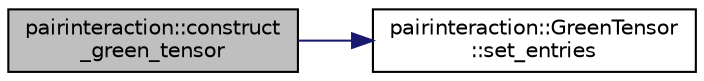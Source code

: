 digraph "pairinteraction::construct_green_tensor"
{
 // INTERACTIVE_SVG=YES
 // LATEX_PDF_SIZE
  bgcolor="transparent";
  edge [fontname="Helvetica",fontsize="10",labelfontname="Helvetica",labelfontsize="10"];
  node [fontname="Helvetica",fontsize="10",shape=record];
  rankdir="LR";
  Node1 [label="pairinteraction::construct\l_green_tensor",height=0.2,width=0.4,color="black", fillcolor="grey75", style="filled", fontcolor="black",tooltip=" "];
  Node1 -> Node2 [color="midnightblue",fontsize="10",style="solid",fontname="Helvetica"];
  Node2 [label="pairinteraction::GreenTensor\l::set_entries",height=0.2,width=0.4,color="black",URL="$classpairinteraction_1_1GreenTensor.html#aef6b9bff0f9595b2e9b53033f4a2a85a",tooltip=" "];
}
